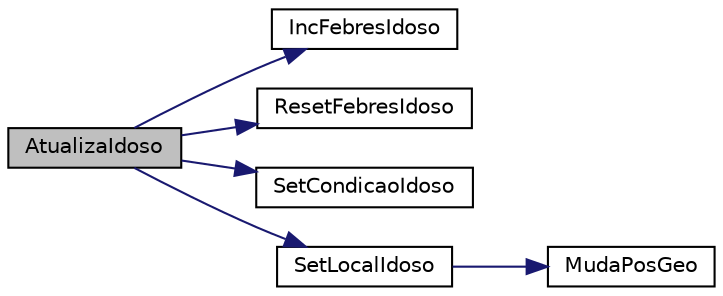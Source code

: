 digraph "AtualizaIdoso"
{
 // LATEX_PDF_SIZE
  edge [fontname="Helvetica",fontsize="10",labelfontname="Helvetica",labelfontsize="10"];
  node [fontname="Helvetica",fontsize="10",shape=record];
  rankdir="LR";
  Node1 [label="AtualizaIdoso",height=0.2,width=0.4,color="black", fillcolor="grey75", style="filled", fontcolor="black",tooltip="Faz a leitura de uma nova linha do arquivo referente ao Idoso, atualizando seus dados no dado tempo."];
  Node1 -> Node2 [color="midnightblue",fontsize="10",style="solid"];
  Node2 [label="IncFebresIdoso",height=0.2,width=0.4,color="black", fillcolor="white", style="filled",URL="$idoso_8c.html#abcba8ce4d83ae423bb11438deb58b55e",tooltip="Incrementa o contador de febres baixas seguidas do Idoso."];
  Node1 -> Node3 [color="midnightblue",fontsize="10",style="solid"];
  Node3 [label="ResetFebresIdoso",height=0.2,width=0.4,color="black", fillcolor="white", style="filled",URL="$idoso_8c.html#a074ec0beda9207173bb20248369d008e",tooltip="Zera o contador de febres baixas do Idoso."];
  Node1 -> Node4 [color="midnightblue",fontsize="10",style="solid"];
  Node4 [label="SetCondicaoIdoso",height=0.2,width=0.4,color="black", fillcolor="white", style="filled",URL="$idoso_8c.html#a05c6062c3c814bfd4b9b219ccd09caa0",tooltip="Define uma nova Condicao ao Idoso."];
  Node1 -> Node5 [color="midnightblue",fontsize="10",style="solid"];
  Node5 [label="SetLocalIdoso",height=0.2,width=0.4,color="black", fillcolor="white", style="filled",URL="$idoso_8c.html#a73c41422fa6d8127dff69b6b02894fc1",tooltip="Define o Local do Idoso para as novas coordenadas."];
  Node5 -> Node6 [color="midnightblue",fontsize="10",style="solid"];
  Node6 [label="MudaPosGeo",height=0.2,width=0.4,color="black", fillcolor="white", style="filled",URL="$geoloc_8h.html#ad15a017b73ab2909652b15b346373bb7",tooltip="Define a geolocalizacao dada para os valores de latitude e longitude passados."];
}
